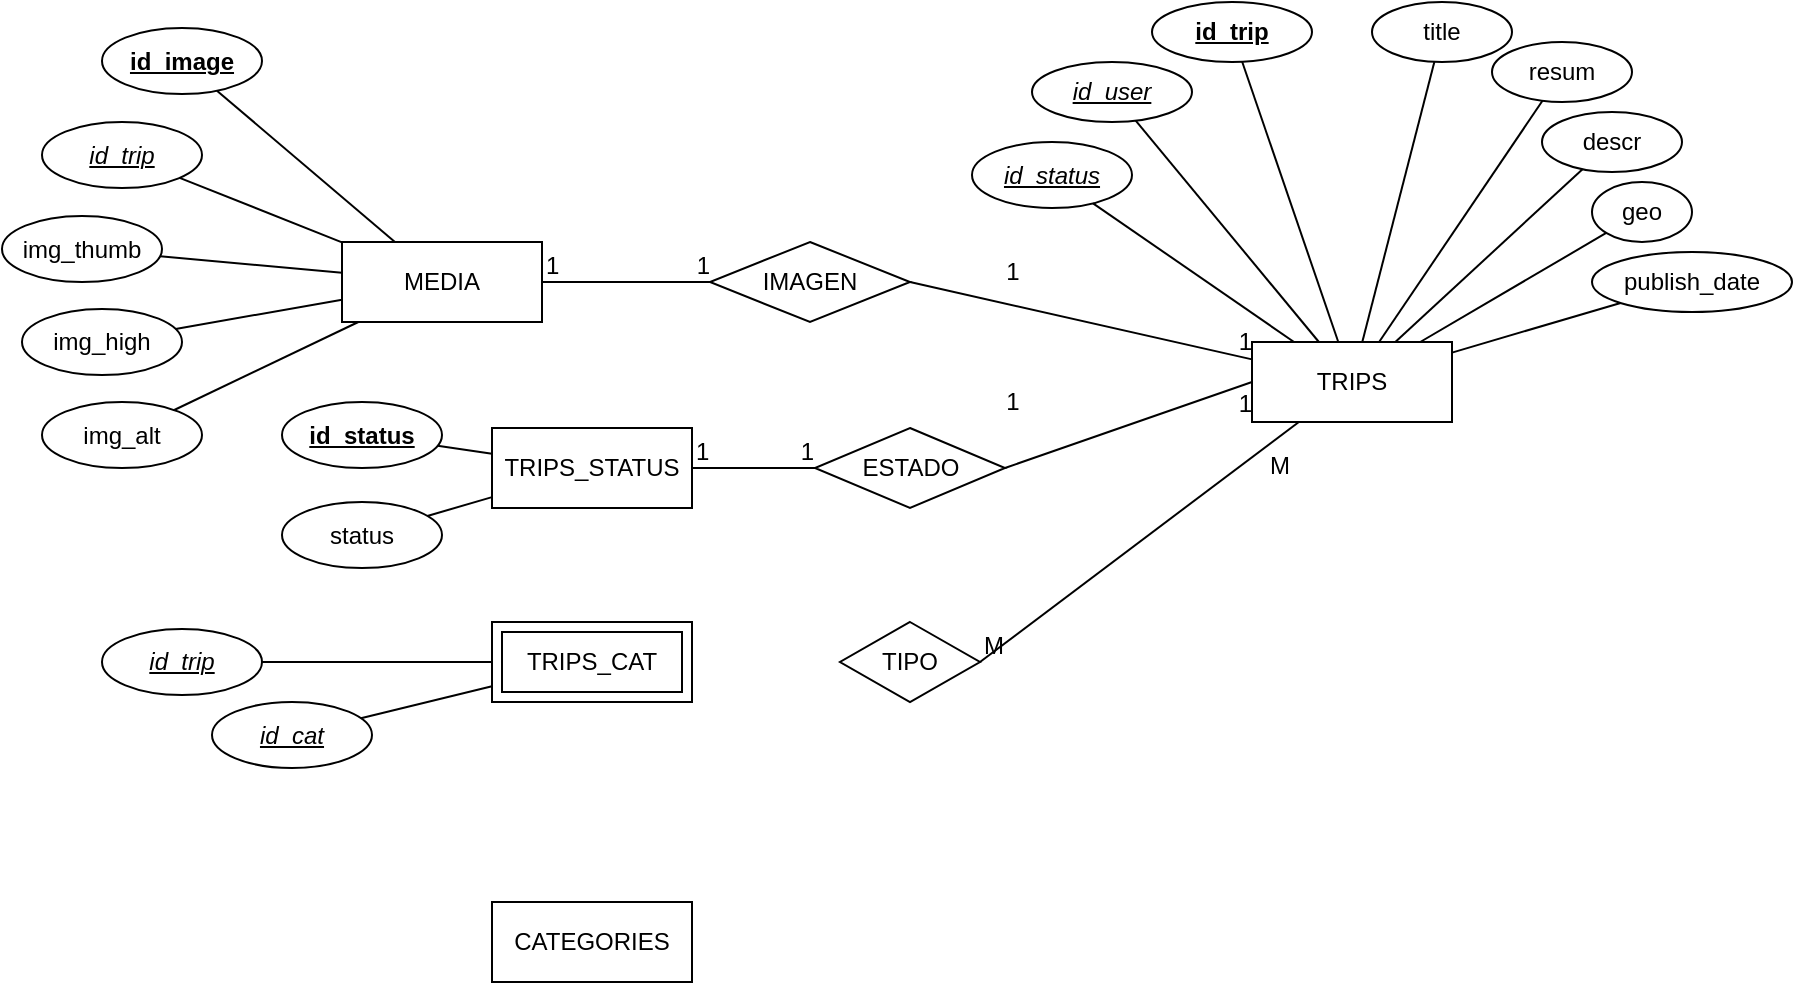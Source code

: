 <mxfile version="12.3.8" pages="1"><diagram id="UWqKBSFwoTryGM8C4D5_" name="Page-1"><mxGraphModel dx="2522" dy="791" grid="1" gridSize="10" guides="1" tooltips="1" connect="1" arrows="1" fold="1" page="1" pageScale="1" pageWidth="1100" pageHeight="850" math="0" shadow="0"><root><mxCell id="0"/><mxCell id="1" parent="0"/><mxCell id="zamaj9TUbujWtwKad5X4-2" value="TRIPS" style="whiteSpace=wrap;html=1;align=center;" vertex="1" parent="1"><mxGeometry x="430" y="250" width="100" height="40" as="geometry"/></mxCell><mxCell id="zamaj9TUbujWtwKad5X4-4" value="CATEGORIES" style="whiteSpace=wrap;html=1;align=center;" vertex="1" parent="1"><mxGeometry x="50" y="530" width="100" height="40" as="geometry"/></mxCell><mxCell id="zamaj9TUbujWtwKad5X4-5" value="TRIPS_STATUS" style="whiteSpace=wrap;html=1;align=center;" vertex="1" parent="1"><mxGeometry x="50" y="293" width="100" height="40" as="geometry"/></mxCell><mxCell id="zamaj9TUbujWtwKad5X4-6" value="MEDIA" style="whiteSpace=wrap;html=1;align=center;" vertex="1" parent="1"><mxGeometry x="-25" y="200" width="100" height="40" as="geometry"/></mxCell><mxCell id="zamaj9TUbujWtwKad5X4-7" value="publish_date" style="ellipse;whiteSpace=wrap;html=1;align=center;" vertex="1" parent="1"><mxGeometry x="600" y="205" width="100" height="30" as="geometry"/></mxCell><mxCell id="zamaj9TUbujWtwKad5X4-8" value="descr" style="ellipse;whiteSpace=wrap;html=1;align=center;" vertex="1" parent="1"><mxGeometry x="575" y="135" width="70" height="30" as="geometry"/></mxCell><mxCell id="zamaj9TUbujWtwKad5X4-9" value="resum" style="ellipse;whiteSpace=wrap;html=1;align=center;" vertex="1" parent="1"><mxGeometry x="550" y="100" width="70" height="30" as="geometry"/></mxCell><mxCell id="zamaj9TUbujWtwKad5X4-10" value="title" style="ellipse;whiteSpace=wrap;html=1;align=center;" vertex="1" parent="1"><mxGeometry x="490" y="80" width="70" height="30" as="geometry"/></mxCell><mxCell id="zamaj9TUbujWtwKad5X4-11" value="&lt;u&gt;&lt;i&gt;id_status&lt;/i&gt;&lt;/u&gt;" style="ellipse;whiteSpace=wrap;html=1;align=center;" vertex="1" parent="1"><mxGeometry x="290" y="150" width="80" height="33" as="geometry"/></mxCell><mxCell id="zamaj9TUbujWtwKad5X4-12" value="&lt;b&gt;&lt;u&gt;id_trip&lt;/u&gt;&lt;/b&gt;" style="ellipse;whiteSpace=wrap;html=1;align=center;" vertex="1" parent="1"><mxGeometry x="380" y="80" width="80" height="30" as="geometry"/></mxCell><mxCell id="zamaj9TUbujWtwKad5X4-13" value="&lt;u&gt;&lt;i&gt;id_user&lt;/i&gt;&lt;/u&gt;" style="ellipse;whiteSpace=wrap;html=1;align=center;" vertex="1" parent="1"><mxGeometry x="320" y="110" width="80" height="30" as="geometry"/></mxCell><mxCell id="zamaj9TUbujWtwKad5X4-15" value="geo" style="ellipse;whiteSpace=wrap;html=1;align=center;" vertex="1" parent="1"><mxGeometry x="600" y="170" width="50" height="30" as="geometry"/></mxCell><mxCell id="zamaj9TUbujWtwKad5X4-19" value="" style="endArrow=none;html=1;rounded=0;" edge="1" parent="1" source="zamaj9TUbujWtwKad5X4-2" target="zamaj9TUbujWtwKad5X4-15"><mxGeometry relative="1" as="geometry"><mxPoint x="210" y="600" as="sourcePoint"/><mxPoint x="370" y="600" as="targetPoint"/></mxGeometry></mxCell><mxCell id="zamaj9TUbujWtwKad5X4-20" value="" style="endArrow=none;html=1;rounded=0;" edge="1" parent="1" source="zamaj9TUbujWtwKad5X4-2" target="zamaj9TUbujWtwKad5X4-7"><mxGeometry relative="1" as="geometry"><mxPoint x="540" y="282.632" as="sourcePoint"/><mxPoint x="630.427" y="287.391" as="targetPoint"/></mxGeometry></mxCell><mxCell id="zamaj9TUbujWtwKad5X4-21" value="" style="endArrow=none;html=1;rounded=0;" edge="1" parent="1" source="zamaj9TUbujWtwKad5X4-2" target="zamaj9TUbujWtwKad5X4-8"><mxGeometry relative="1" as="geometry"><mxPoint x="550" y="292.632" as="sourcePoint"/><mxPoint x="640.427" y="297.391" as="targetPoint"/></mxGeometry></mxCell><mxCell id="zamaj9TUbujWtwKad5X4-22" value="" style="endArrow=none;html=1;rounded=0;" edge="1" parent="1" source="zamaj9TUbujWtwKad5X4-2" target="zamaj9TUbujWtwKad5X4-9"><mxGeometry relative="1" as="geometry"><mxPoint x="560" y="302.632" as="sourcePoint"/><mxPoint x="650.427" y="307.391" as="targetPoint"/></mxGeometry></mxCell><mxCell id="zamaj9TUbujWtwKad5X4-23" value="" style="endArrow=none;html=1;rounded=0;" edge="1" parent="1" source="zamaj9TUbujWtwKad5X4-10" target="zamaj9TUbujWtwKad5X4-2"><mxGeometry relative="1" as="geometry"><mxPoint x="570" y="312.632" as="sourcePoint"/><mxPoint x="660.427" y="317.391" as="targetPoint"/></mxGeometry></mxCell><mxCell id="zamaj9TUbujWtwKad5X4-24" value="" style="endArrow=none;html=1;rounded=0;" edge="1" parent="1" source="zamaj9TUbujWtwKad5X4-12" target="zamaj9TUbujWtwKad5X4-2"><mxGeometry relative="1" as="geometry"><mxPoint x="580" y="322.632" as="sourcePoint"/><mxPoint x="670.427" y="327.391" as="targetPoint"/></mxGeometry></mxCell><mxCell id="zamaj9TUbujWtwKad5X4-25" value="" style="endArrow=none;html=1;rounded=0;" edge="1" parent="1" source="zamaj9TUbujWtwKad5X4-2" target="zamaj9TUbujWtwKad5X4-13"><mxGeometry relative="1" as="geometry"><mxPoint x="590" y="332.632" as="sourcePoint"/><mxPoint x="680.427" y="337.391" as="targetPoint"/></mxGeometry></mxCell><mxCell id="zamaj9TUbujWtwKad5X4-26" value="" style="endArrow=none;html=1;rounded=0;" edge="1" parent="1" source="zamaj9TUbujWtwKad5X4-2" target="zamaj9TUbujWtwKad5X4-11"><mxGeometry relative="1" as="geometry"><mxPoint x="600" y="342.632" as="sourcePoint"/><mxPoint x="690.427" y="347.391" as="targetPoint"/></mxGeometry></mxCell><mxCell id="zamaj9TUbujWtwKad5X4-27" value="IMAGEN" style="shape=rhombus;perimeter=rhombusPerimeter;whiteSpace=wrap;html=1;align=center;" vertex="1" parent="1"><mxGeometry x="159" y="200" width="100" height="40" as="geometry"/></mxCell><mxCell id="zamaj9TUbujWtwKad5X4-28" value="ESTADO" style="shape=rhombus;perimeter=rhombusPerimeter;whiteSpace=wrap;html=1;align=center;" vertex="1" parent="1"><mxGeometry x="211.5" y="293" width="95" height="40" as="geometry"/></mxCell><mxCell id="zamaj9TUbujWtwKad5X4-29" value="TIPO" style="shape=rhombus;perimeter=rhombusPerimeter;whiteSpace=wrap;html=1;align=center;" vertex="1" parent="1"><mxGeometry x="224" y="390" width="70" height="40" as="geometry"/></mxCell><mxCell id="zamaj9TUbujWtwKad5X4-30" value="TRIPS_CAT" style="shape=ext;margin=3;double=1;whiteSpace=wrap;html=1;align=center;" vertex="1" parent="1"><mxGeometry x="50" y="390" width="100" height="40" as="geometry"/></mxCell><mxCell id="zamaj9TUbujWtwKad5X4-32" value="" style="endArrow=none;html=1;rounded=0;exitX=1;exitY=0.5;exitDx=0;exitDy=0;" edge="1" parent="1" source="zamaj9TUbujWtwKad5X4-27" target="zamaj9TUbujWtwKad5X4-2"><mxGeometry relative="1" as="geometry"><mxPoint x="320" y="240" as="sourcePoint"/><mxPoint x="240" y="540" as="targetPoint"/></mxGeometry></mxCell><mxCell id="zamaj9TUbujWtwKad5X4-33" value="" style="resizable=0;html=1;align=left;verticalAlign=bottom;" connectable="0" vertex="1" parent="zamaj9TUbujWtwKad5X4-32"><mxGeometry x="-1" relative="1" as="geometry"/></mxCell><mxCell id="zamaj9TUbujWtwKad5X4-34" value="1" style="resizable=0;html=1;align=right;verticalAlign=bottom;" connectable="0" vertex="1" parent="zamaj9TUbujWtwKad5X4-32"><mxGeometry x="1" relative="1" as="geometry"/></mxCell><mxCell id="zamaj9TUbujWtwKad5X4-35" value="" style="endArrow=none;html=1;rounded=0;entryX=0;entryY=0.5;entryDx=0;entryDy=0;" edge="1" parent="1" source="zamaj9TUbujWtwKad5X4-6" target="zamaj9TUbujWtwKad5X4-27"><mxGeometry relative="1" as="geometry"><mxPoint x="40" y="540" as="sourcePoint"/><mxPoint x="200" y="540" as="targetPoint"/></mxGeometry></mxCell><mxCell id="zamaj9TUbujWtwKad5X4-36" value="1" style="resizable=0;html=1;align=left;verticalAlign=bottom;" connectable="0" vertex="1" parent="zamaj9TUbujWtwKad5X4-35"><mxGeometry x="-1" relative="1" as="geometry"/></mxCell><mxCell id="zamaj9TUbujWtwKad5X4-37" value="1" style="resizable=0;html=1;align=right;verticalAlign=bottom;" connectable="0" vertex="1" parent="zamaj9TUbujWtwKad5X4-35"><mxGeometry x="1" relative="1" as="geometry"/></mxCell><mxCell id="zamaj9TUbujWtwKad5X4-38" value="1" style="text;html=1;align=center;verticalAlign=middle;resizable=0;points=[];;autosize=1;" vertex="1" parent="1"><mxGeometry x="300" y="205" width="20" height="20" as="geometry"/></mxCell><mxCell id="zamaj9TUbujWtwKad5X4-42" value="" style="endArrow=none;html=1;rounded=0;entryX=0;entryY=0.5;entryDx=0;entryDy=0;exitX=1;exitY=0.5;exitDx=0;exitDy=0;" edge="1" parent="1" source="zamaj9TUbujWtwKad5X4-28" target="zamaj9TUbujWtwKad5X4-2"><mxGeometry relative="1" as="geometry"><mxPoint x="310" y="288" as="sourcePoint"/><mxPoint x="440" y="265.294" as="targetPoint"/></mxGeometry></mxCell><mxCell id="zamaj9TUbujWtwKad5X4-43" value="" style="resizable=0;html=1;align=left;verticalAlign=bottom;" connectable="0" vertex="1" parent="zamaj9TUbujWtwKad5X4-42"><mxGeometry x="-1" relative="1" as="geometry"/></mxCell><mxCell id="zamaj9TUbujWtwKad5X4-44" value="1" style="resizable=0;html=1;align=right;verticalAlign=bottom;" connectable="0" vertex="1" parent="zamaj9TUbujWtwKad5X4-42"><mxGeometry x="1" relative="1" as="geometry"><mxPoint y="20" as="offset"/></mxGeometry></mxCell><mxCell id="zamaj9TUbujWtwKad5X4-45" value="1" style="text;html=1;align=center;verticalAlign=middle;resizable=0;points=[];;autosize=1;" vertex="1" parent="1"><mxGeometry x="300" y="270" width="20" height="20" as="geometry"/></mxCell><mxCell id="zamaj9TUbujWtwKad5X4-51" value="" style="endArrow=none;html=1;rounded=0;entryX=0;entryY=0.5;entryDx=0;entryDy=0;exitX=1;exitY=0.5;exitDx=0;exitDy=0;" edge="1" parent="1" source="zamaj9TUbujWtwKad5X4-5" target="zamaj9TUbujWtwKad5X4-28"><mxGeometry relative="1" as="geometry"><mxPoint x="36.5" y="583" as="sourcePoint"/><mxPoint x="196.5" y="583" as="targetPoint"/></mxGeometry></mxCell><mxCell id="zamaj9TUbujWtwKad5X4-52" value="1" style="resizable=0;html=1;align=left;verticalAlign=bottom;" connectable="0" vertex="1" parent="zamaj9TUbujWtwKad5X4-51"><mxGeometry x="-1" relative="1" as="geometry"/></mxCell><mxCell id="zamaj9TUbujWtwKad5X4-53" value="1" style="resizable=0;html=1;align=right;verticalAlign=bottom;" connectable="0" vertex="1" parent="zamaj9TUbujWtwKad5X4-51"><mxGeometry x="1" relative="1" as="geometry"/></mxCell><mxCell id="zamaj9TUbujWtwKad5X4-54" value="&lt;i&gt;&lt;u&gt;id_trip&lt;/u&gt;&lt;/i&gt;" style="ellipse;whiteSpace=wrap;html=1;align=center;" vertex="1" parent="1"><mxGeometry x="-145" y="393.5" width="80" height="33" as="geometry"/></mxCell><mxCell id="zamaj9TUbujWtwKad5X4-55" value="" style="endArrow=none;html=1;rounded=0;" edge="1" parent="1" target="zamaj9TUbujWtwKad5X4-54" source="zamaj9TUbujWtwKad5X4-30"><mxGeometry relative="1" as="geometry"><mxPoint x="201.037" y="160" as="sourcePoint"/><mxPoint x="440.427" y="257.391" as="targetPoint"/></mxGeometry></mxCell><mxCell id="zamaj9TUbujWtwKad5X4-56" value="&lt;i&gt;&lt;u&gt;id_cat&lt;/u&gt;&lt;/i&gt;" style="ellipse;whiteSpace=wrap;html=1;align=center;" vertex="1" parent="1"><mxGeometry x="-90" y="430" width="80" height="33" as="geometry"/></mxCell><mxCell id="zamaj9TUbujWtwKad5X4-57" value="" style="endArrow=none;html=1;rounded=0;" edge="1" parent="1" target="zamaj9TUbujWtwKad5X4-56" source="zamaj9TUbujWtwKad5X4-30"><mxGeometry relative="1" as="geometry"><mxPoint x="260.537" y="125" as="sourcePoint"/><mxPoint x="499.927" y="222.391" as="targetPoint"/></mxGeometry></mxCell><mxCell id="zamaj9TUbujWtwKad5X4-58" value="&lt;u&gt;&lt;i&gt;id_trip&lt;/i&gt;&lt;/u&gt;" style="ellipse;whiteSpace=wrap;html=1;align=center;" vertex="1" parent="1"><mxGeometry x="-175" y="140" width="80" height="33" as="geometry"/></mxCell><mxCell id="zamaj9TUbujWtwKad5X4-59" value="" style="endArrow=none;html=1;rounded=0;" edge="1" parent="1" target="zamaj9TUbujWtwKad5X4-58" source="zamaj9TUbujWtwKad5X4-6"><mxGeometry relative="1" as="geometry"><mxPoint x="5" y="222" as="sourcePoint"/><mxPoint x="354.427" y="307.391" as="targetPoint"/></mxGeometry></mxCell><mxCell id="zamaj9TUbujWtwKad5X4-60" value="&lt;b&gt;&lt;u&gt;id_image&lt;/u&gt;&lt;/b&gt;" style="ellipse;whiteSpace=wrap;html=1;align=center;" vertex="1" parent="1"><mxGeometry x="-145" y="93" width="80" height="33" as="geometry"/></mxCell><mxCell id="zamaj9TUbujWtwKad5X4-61" value="" style="endArrow=none;html=1;rounded=0;" edge="1" parent="1" target="zamaj9TUbujWtwKad5X4-60" source="zamaj9TUbujWtwKad5X4-6"><mxGeometry relative="1" as="geometry"><mxPoint x="-5.963" y="255" as="sourcePoint"/><mxPoint x="233.427" y="352.391" as="targetPoint"/></mxGeometry></mxCell><mxCell id="zamaj9TUbujWtwKad5X4-62" value="img_thumb" style="ellipse;whiteSpace=wrap;html=1;align=center;" vertex="1" parent="1"><mxGeometry x="-195" y="187" width="80" height="33" as="geometry"/></mxCell><mxCell id="zamaj9TUbujWtwKad5X4-63" value="" style="endArrow=none;html=1;rounded=0;" edge="1" parent="1" target="zamaj9TUbujWtwKad5X4-62" source="zamaj9TUbujWtwKad5X4-6"><mxGeometry relative="1" as="geometry"><mxPoint x="-25" y="284.075" as="sourcePoint"/><mxPoint x="354.427" y="370.391" as="targetPoint"/></mxGeometry></mxCell><mxCell id="zamaj9TUbujWtwKad5X4-64" value="img_high" style="ellipse;whiteSpace=wrap;html=1;align=center;" vertex="1" parent="1"><mxGeometry x="-185" y="233.5" width="80" height="33" as="geometry"/></mxCell><mxCell id="zamaj9TUbujWtwKad5X4-65" value="" style="endArrow=none;html=1;rounded=0;" edge="1" parent="1" target="zamaj9TUbujWtwKad5X4-64" source="zamaj9TUbujWtwKad5X4-6"><mxGeometry relative="1" as="geometry"><mxPoint x="-15" y="354.075" as="sourcePoint"/><mxPoint x="364.427" y="440.391" as="targetPoint"/></mxGeometry></mxCell><mxCell id="zamaj9TUbujWtwKad5X4-66" value="img_alt" style="ellipse;whiteSpace=wrap;html=1;align=center;" vertex="1" parent="1"><mxGeometry x="-175" y="280" width="80" height="33" as="geometry"/></mxCell><mxCell id="zamaj9TUbujWtwKad5X4-67" value="" style="endArrow=none;html=1;rounded=0;" edge="1" parent="1" target="zamaj9TUbujWtwKad5X4-66" source="zamaj9TUbujWtwKad5X4-6"><mxGeometry relative="1" as="geometry"><mxPoint x="5" y="251.075" as="sourcePoint"/><mxPoint x="384.427" y="337.391" as="targetPoint"/></mxGeometry></mxCell><mxCell id="zamaj9TUbujWtwKad5X4-68" value="status" style="ellipse;whiteSpace=wrap;html=1;align=center;" vertex="1" parent="1"><mxGeometry x="-55" y="330" width="80" height="33" as="geometry"/></mxCell><mxCell id="zamaj9TUbujWtwKad5X4-69" value="" style="endArrow=none;html=1;rounded=0;" edge="1" parent="1" target="zamaj9TUbujWtwKad5X4-68" source="zamaj9TUbujWtwKad5X4-5"><mxGeometry relative="1" as="geometry"><mxPoint x="58.223" y="250" as="sourcePoint"/><mxPoint x="459.427" y="347.391" as="targetPoint"/></mxGeometry></mxCell><mxCell id="zamaj9TUbujWtwKad5X4-70" value="&lt;u&gt;&lt;b&gt;id_status&lt;/b&gt;&lt;/u&gt;" style="ellipse;whiteSpace=wrap;html=1;align=center;" vertex="1" parent="1"><mxGeometry x="-55" y="280" width="80" height="33" as="geometry"/></mxCell><mxCell id="zamaj9TUbujWtwKad5X4-71" value="" style="endArrow=none;html=1;rounded=0;" edge="1" parent="1" target="zamaj9TUbujWtwKad5X4-70" source="zamaj9TUbujWtwKad5X4-5"><mxGeometry relative="1" as="geometry"><mxPoint x="68.223" y="260" as="sourcePoint"/><mxPoint x="469.427" y="357.391" as="targetPoint"/></mxGeometry></mxCell><mxCell id="zamaj9TUbujWtwKad5X4-76" value="" style="endArrow=none;html=1;rounded=0;exitX=1;exitY=0.5;exitDx=0;exitDy=0;" edge="1" parent="1" source="zamaj9TUbujWtwKad5X4-29" target="zamaj9TUbujWtwKad5X4-2"><mxGeometry relative="1" as="geometry"><mxPoint x="-190" y="590" as="sourcePoint"/><mxPoint x="470" y="370" as="targetPoint"/></mxGeometry></mxCell><mxCell id="zamaj9TUbujWtwKad5X4-77" value="M" style="resizable=0;html=1;align=left;verticalAlign=bottom;" connectable="0" vertex="1" parent="zamaj9TUbujWtwKad5X4-76"><mxGeometry x="-1" relative="1" as="geometry"/></mxCell><mxCell id="zamaj9TUbujWtwKad5X4-78" value="M" style="resizable=0;html=1;align=right;verticalAlign=bottom;" connectable="0" vertex="1" parent="zamaj9TUbujWtwKad5X4-76"><mxGeometry x="1" relative="1" as="geometry"><mxPoint x="-4" y="30.5" as="offset"/></mxGeometry></mxCell></root></mxGraphModel></diagram></mxfile>